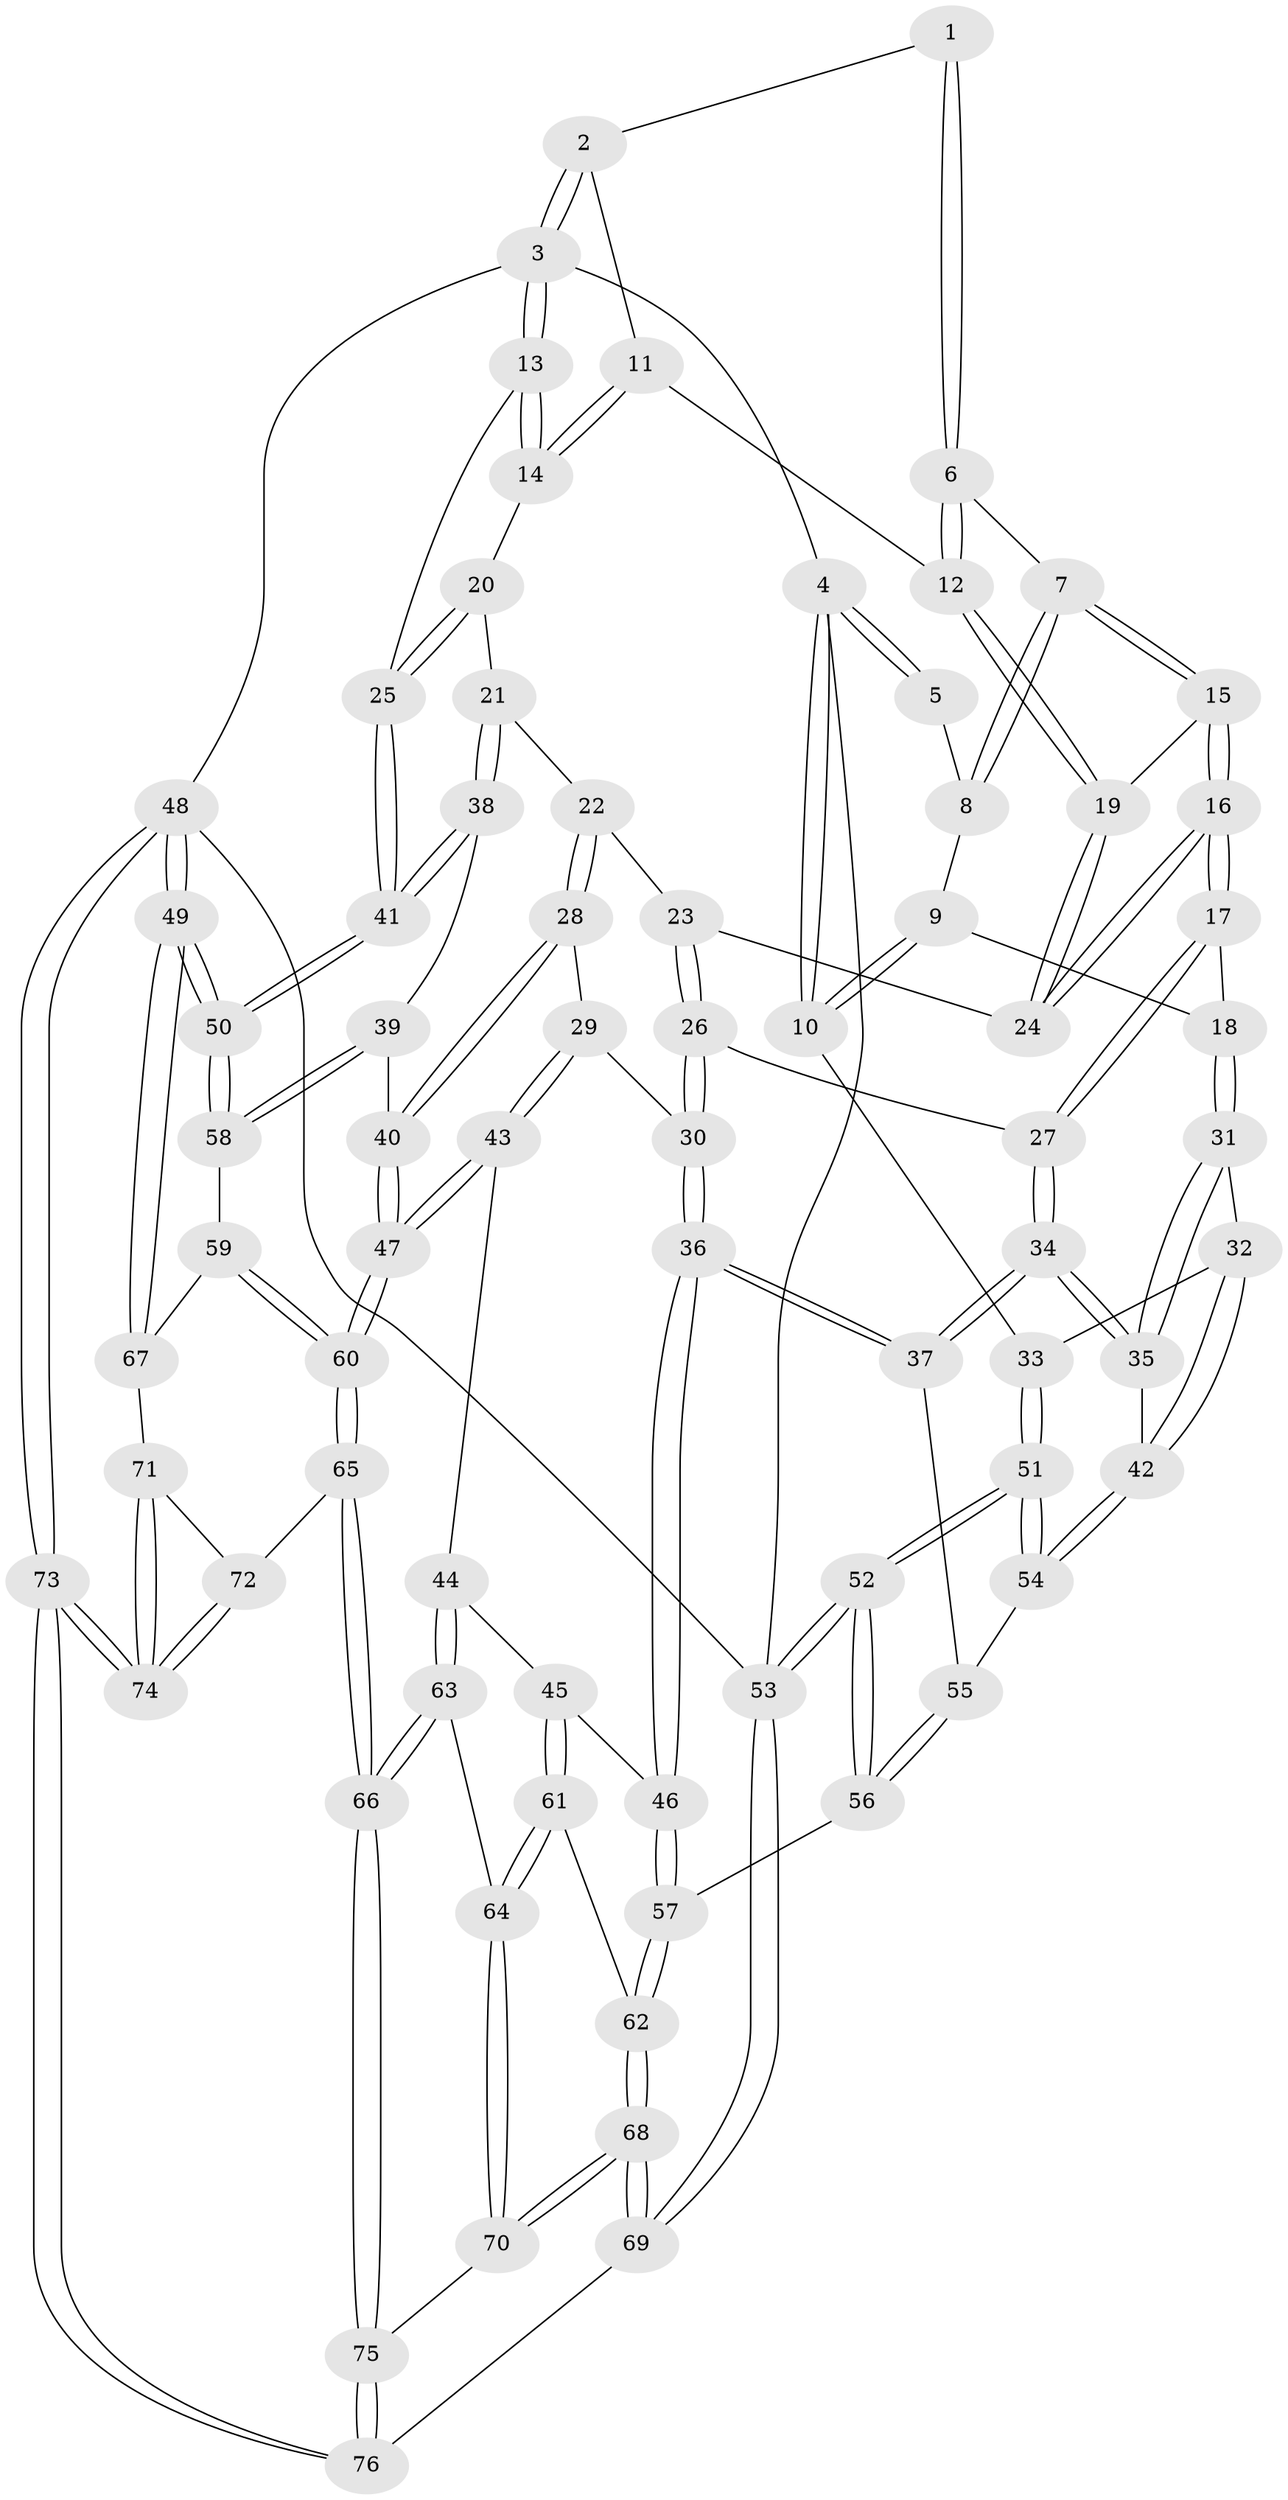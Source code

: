 // coarse degree distribution, {4: 0.4583333333333333, 3: 0.375, 2: 0.041666666666666664, 5: 0.08333333333333333, 7: 0.041666666666666664}
// Generated by graph-tools (version 1.1) at 2025/38/03/04/25 23:38:36]
// undirected, 76 vertices, 187 edges
graph export_dot {
  node [color=gray90,style=filled];
  1 [pos="+0.4206112860806179+0"];
  2 [pos="+0.6749204491791196+0"];
  3 [pos="+1+0"];
  4 [pos="+0+0"];
  5 [pos="+0.1118066709444754+0"];
  6 [pos="+0.37450350589741493+0.08633015314365544"];
  7 [pos="+0.3460216860946506+0.131818392443119"];
  8 [pos="+0.17785012273281328+0.009484949601008619"];
  9 [pos="+0.1704977376912169+0.14756233455727333"];
  10 [pos="+0+0.016109952700235144"];
  11 [pos="+0.653268376848305+0.06525378341272224"];
  12 [pos="+0.5627606272239309+0.15674476155821013"];
  13 [pos="+1+0"];
  14 [pos="+0.7726357038256597+0.24165877270351263"];
  15 [pos="+0.32816422329281547+0.18466138999640028"];
  16 [pos="+0.2834360845891229+0.2515726191286964"];
  17 [pos="+0.2676017701197829+0.26614486323065284"];
  18 [pos="+0.23834563503098005+0.2672900400621005"];
  19 [pos="+0.5446776595825135+0.20111132074283256"];
  20 [pos="+0.7735781104497311+0.2556697656148776"];
  21 [pos="+0.7584356920955914+0.3237736151742529"];
  22 [pos="+0.5728770550559642+0.32407410470283804"];
  23 [pos="+0.5494072401031813+0.2963984593340554"];
  24 [pos="+0.5419788889455432+0.2764601462287265"];
  25 [pos="+1+0.25460116223494333"];
  26 [pos="+0.3873899819133852+0.3734069970295161"];
  27 [pos="+0.273615361715436+0.2742550623180585"];
  28 [pos="+0.5548376459109405+0.395986315342541"];
  29 [pos="+0.505682085210526+0.434054054541"];
  30 [pos="+0.4060878923966985+0.41527633303213907"];
  31 [pos="+0.16360302535062776+0.3155133063726849"];
  32 [pos="+0.1229081672243426+0.3277332527922566"];
  33 [pos="+0+0.24632414892657636"];
  34 [pos="+0.3038292219245955+0.5448874636782505"];
  35 [pos="+0.2289599838599745+0.5035166840940919"];
  36 [pos="+0.3507473299639354+0.5780299744438627"];
  37 [pos="+0.3085361514960083+0.5501968638002253"];
  38 [pos="+0.7777680135338895+0.3674727118227485"];
  39 [pos="+0.6970045904774043+0.5538755791035621"];
  40 [pos="+0.6908357849856064+0.5590259181597644"];
  41 [pos="+1+0.48166015883838575"];
  42 [pos="+0.08351409370624042+0.5422874650138401"];
  43 [pos="+0.5051823849194355+0.5942350975842775"];
  44 [pos="+0.3939341358028238+0.6137828446181214"];
  45 [pos="+0.38082270514458977+0.6101999497524939"];
  46 [pos="+0.35988629697061425+0.5945074525631708"];
  47 [pos="+0.648355486192929+0.6309865905141048"];
  48 [pos="+1+1"];
  49 [pos="+1+0.6530196265553289"];
  50 [pos="+1+0.5456490523636657"];
  51 [pos="+0+0.59886098714573"];
  52 [pos="+0+0.8369034029113216"];
  53 [pos="+0+1"];
  54 [pos="+0.0798642699323557+0.5479335349642673"];
  55 [pos="+0.12861839483351145+0.610087669708508"];
  56 [pos="+0.16065990828616714+0.7121223906200251"];
  57 [pos="+0.16428827249953504+0.714193943197645"];
  58 [pos="+0.9860921584809791+0.5876126759090745"];
  59 [pos="+0.8191461853276956+0.7254511665481529"];
  60 [pos="+0.6752732975038197+0.7394720770520492"];
  61 [pos="+0.30623106883344475+0.7866963984354431"];
  62 [pos="+0.18722900139351278+0.7583247373357414"];
  63 [pos="+0.45629923561160524+0.7974911488016696"];
  64 [pos="+0.34837684862613655+0.8586259831516402"];
  65 [pos="+0.6582163942892333+0.8041691814305031"];
  66 [pos="+0.6121688527011641+0.8424343000795469"];
  67 [pos="+0.9200069978843639+0.8144499648421306"];
  68 [pos="+0.09598893088994911+1"];
  69 [pos="+0.09222036197422062+1"];
  70 [pos="+0.33507682906653485+0.9127416405051351"];
  71 [pos="+0.9188671601819002+0.8175633782276743"];
  72 [pos="+0.7510218111194656+0.8752680520505765"];
  73 [pos="+1+1"];
  74 [pos="+0.942185358113774+1"];
  75 [pos="+0.5728934245322422+0.9519378361059085"];
  76 [pos="+0.5696775415833033+1"];
  1 -- 2;
  1 -- 6;
  1 -- 6;
  2 -- 3;
  2 -- 3;
  2 -- 11;
  3 -- 4;
  3 -- 13;
  3 -- 13;
  3 -- 48;
  4 -- 5;
  4 -- 5;
  4 -- 10;
  4 -- 10;
  4 -- 53;
  5 -- 8;
  6 -- 7;
  6 -- 12;
  6 -- 12;
  7 -- 8;
  7 -- 8;
  7 -- 15;
  7 -- 15;
  8 -- 9;
  9 -- 10;
  9 -- 10;
  9 -- 18;
  10 -- 33;
  11 -- 12;
  11 -- 14;
  11 -- 14;
  12 -- 19;
  12 -- 19;
  13 -- 14;
  13 -- 14;
  13 -- 25;
  14 -- 20;
  15 -- 16;
  15 -- 16;
  15 -- 19;
  16 -- 17;
  16 -- 17;
  16 -- 24;
  16 -- 24;
  17 -- 18;
  17 -- 27;
  17 -- 27;
  18 -- 31;
  18 -- 31;
  19 -- 24;
  19 -- 24;
  20 -- 21;
  20 -- 25;
  20 -- 25;
  21 -- 22;
  21 -- 38;
  21 -- 38;
  22 -- 23;
  22 -- 28;
  22 -- 28;
  23 -- 24;
  23 -- 26;
  23 -- 26;
  25 -- 41;
  25 -- 41;
  26 -- 27;
  26 -- 30;
  26 -- 30;
  27 -- 34;
  27 -- 34;
  28 -- 29;
  28 -- 40;
  28 -- 40;
  29 -- 30;
  29 -- 43;
  29 -- 43;
  30 -- 36;
  30 -- 36;
  31 -- 32;
  31 -- 35;
  31 -- 35;
  32 -- 33;
  32 -- 42;
  32 -- 42;
  33 -- 51;
  33 -- 51;
  34 -- 35;
  34 -- 35;
  34 -- 37;
  34 -- 37;
  35 -- 42;
  36 -- 37;
  36 -- 37;
  36 -- 46;
  36 -- 46;
  37 -- 55;
  38 -- 39;
  38 -- 41;
  38 -- 41;
  39 -- 40;
  39 -- 58;
  39 -- 58;
  40 -- 47;
  40 -- 47;
  41 -- 50;
  41 -- 50;
  42 -- 54;
  42 -- 54;
  43 -- 44;
  43 -- 47;
  43 -- 47;
  44 -- 45;
  44 -- 63;
  44 -- 63;
  45 -- 46;
  45 -- 61;
  45 -- 61;
  46 -- 57;
  46 -- 57;
  47 -- 60;
  47 -- 60;
  48 -- 49;
  48 -- 49;
  48 -- 73;
  48 -- 73;
  48 -- 53;
  49 -- 50;
  49 -- 50;
  49 -- 67;
  49 -- 67;
  50 -- 58;
  50 -- 58;
  51 -- 52;
  51 -- 52;
  51 -- 54;
  51 -- 54;
  52 -- 53;
  52 -- 53;
  52 -- 56;
  52 -- 56;
  53 -- 69;
  53 -- 69;
  54 -- 55;
  55 -- 56;
  55 -- 56;
  56 -- 57;
  57 -- 62;
  57 -- 62;
  58 -- 59;
  59 -- 60;
  59 -- 60;
  59 -- 67;
  60 -- 65;
  60 -- 65;
  61 -- 62;
  61 -- 64;
  61 -- 64;
  62 -- 68;
  62 -- 68;
  63 -- 64;
  63 -- 66;
  63 -- 66;
  64 -- 70;
  64 -- 70;
  65 -- 66;
  65 -- 66;
  65 -- 72;
  66 -- 75;
  66 -- 75;
  67 -- 71;
  68 -- 69;
  68 -- 69;
  68 -- 70;
  68 -- 70;
  69 -- 76;
  70 -- 75;
  71 -- 72;
  71 -- 74;
  71 -- 74;
  72 -- 74;
  72 -- 74;
  73 -- 74;
  73 -- 74;
  73 -- 76;
  73 -- 76;
  75 -- 76;
  75 -- 76;
}
